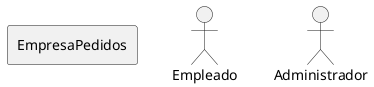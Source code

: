 @startuml
'https://plantuml.com/use-case-diagram

:Empleado: as Empleado
:Administrador: as Administrador

rectangle EmpresaPedidos {

}


@enduml